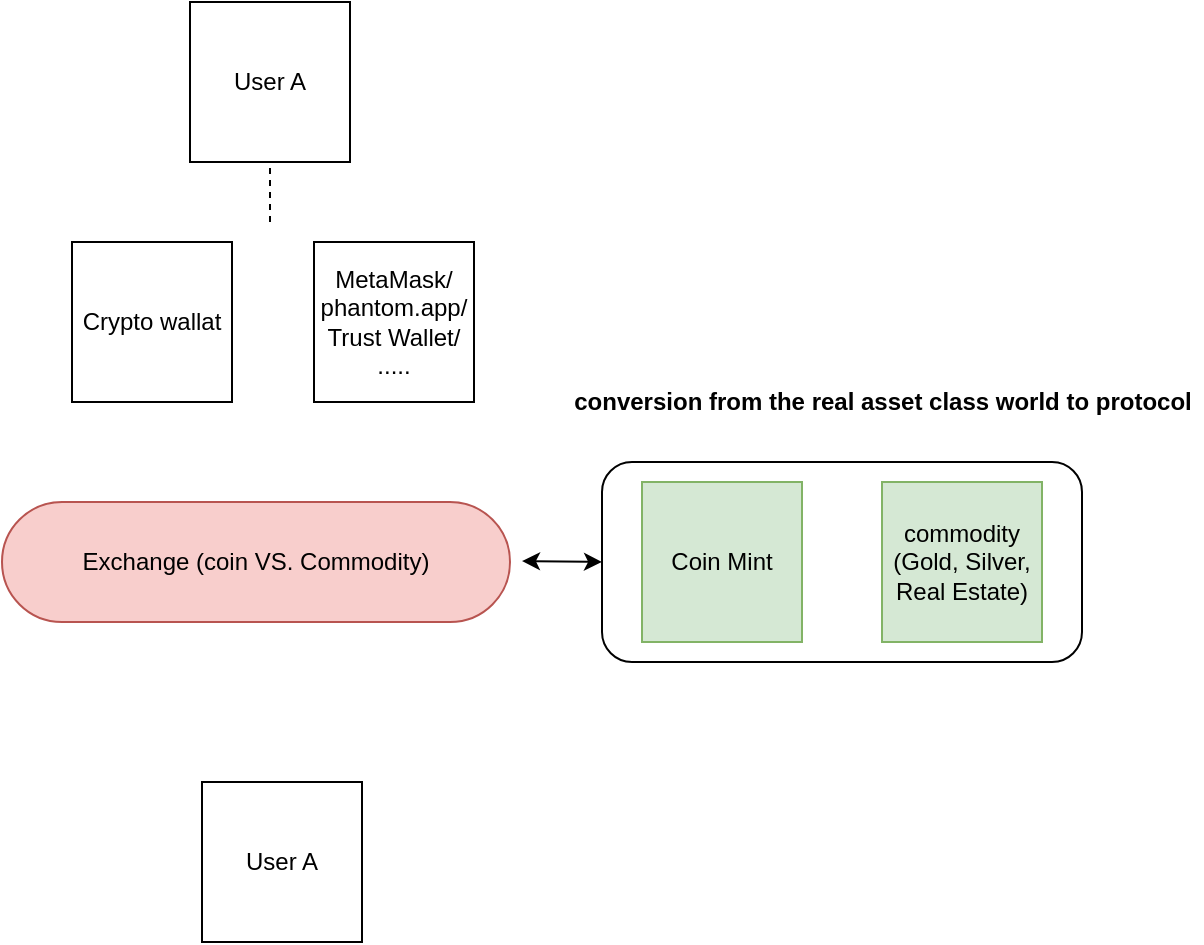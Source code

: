 <mxfile version="16.6.1" type="github">
  <diagram id="sSgZ2VfOlHyiMhSfhE_q" name="Page-1">
    <mxGraphModel dx="1182" dy="722" grid="1" gridSize="10" guides="1" tooltips="1" connect="1" arrows="1" fold="1" page="1" pageScale="1" pageWidth="850" pageHeight="1100" math="0" shadow="0">
      <root>
        <mxCell id="0" />
        <mxCell id="1" parent="0" />
        <mxCell id="L-PwBOsEBAyQJKKIFI6x-3" value="User A" style="whiteSpace=wrap;html=1;aspect=fixed;" vertex="1" parent="1">
          <mxGeometry x="384" y="40" width="80" height="80" as="geometry" />
        </mxCell>
        <mxCell id="L-PwBOsEBAyQJKKIFI6x-4" value="&lt;div&gt;MetaMask/&lt;/div&gt;&lt;div&gt;phantom.app/&lt;/div&gt;&lt;div&gt;Trust Wallet/&lt;/div&gt;&lt;div&gt;.....&lt;br&gt;&lt;/div&gt;" style="whiteSpace=wrap;html=1;aspect=fixed;" vertex="1" parent="1">
          <mxGeometry x="446" y="160" width="80" height="80" as="geometry" />
        </mxCell>
        <mxCell id="L-PwBOsEBAyQJKKIFI6x-5" value="Crypto wallat" style="whiteSpace=wrap;html=1;aspect=fixed;" vertex="1" parent="1">
          <mxGeometry x="325" y="160" width="80" height="80" as="geometry" />
        </mxCell>
        <mxCell id="L-PwBOsEBAyQJKKIFI6x-7" value="" style="endArrow=classic;startArrow=classic;html=1;rounded=0;exitX=0;exitY=0.5;exitDx=0;exitDy=0;" edge="1" parent="1" source="L-PwBOsEBAyQJKKIFI6x-13">
          <mxGeometry width="50" height="50" relative="1" as="geometry">
            <mxPoint x="610" y="319.5" as="sourcePoint" />
            <mxPoint x="550" y="319.5" as="targetPoint" />
          </mxGeometry>
        </mxCell>
        <mxCell id="L-PwBOsEBAyQJKKIFI6x-8" value="Coin Mint" style="whiteSpace=wrap;html=1;aspect=fixed;fillColor=#d5e8d4;strokeColor=#82b366;" vertex="1" parent="1">
          <mxGeometry x="610" y="280" width="80" height="80" as="geometry" />
        </mxCell>
        <mxCell id="L-PwBOsEBAyQJKKIFI6x-9" value="commodity (Gold, Silver, Real Estate)" style="whiteSpace=wrap;html=1;aspect=fixed;fillColor=#d5e8d4;strokeColor=#82b366;" vertex="1" parent="1">
          <mxGeometry x="730" y="280" width="80" height="80" as="geometry" />
        </mxCell>
        <mxCell id="L-PwBOsEBAyQJKKIFI6x-10" value="" style="shape=image;html=1;verticalAlign=top;verticalLabelPosition=bottom;labelBackgroundColor=#ffffff;imageAspect=0;aspect=fixed;image=https://cdn1.iconfinder.com/data/icons/CrystalClear/64x64/apps/package_system.png;rounded=0;sketch=0;fontColor=#393C56;strokeColor=#E07A5F;fillColor=#F2CC8F;" vertex="1" parent="1">
          <mxGeometry x="689" y="299.5" width="41" height="41" as="geometry" />
        </mxCell>
        <mxCell id="L-PwBOsEBAyQJKKIFI6x-11" value="&lt;b&gt;conversion from the real asset class world to protocol&lt;/b&gt;" style="text;html=1;align=center;verticalAlign=middle;resizable=0;points=[];autosize=1;strokeColor=none;fillColor=none;" vertex="1" parent="1">
          <mxGeometry x="570" y="230" width="320" height="20" as="geometry" />
        </mxCell>
        <mxCell id="L-PwBOsEBAyQJKKIFI6x-12" value="Exchange (coin VS. Commodity)" style="rounded=1;whiteSpace=wrap;html=1;arcSize=50;fillColor=#f8cecc;strokeColor=#b85450;" vertex="1" parent="1">
          <mxGeometry x="290" y="290" width="254" height="60" as="geometry" />
        </mxCell>
        <mxCell id="L-PwBOsEBAyQJKKIFI6x-13" value="" style="rounded=1;whiteSpace=wrap;html=1;gradientColor=none;fillColor=none;" vertex="1" parent="1">
          <mxGeometry x="590" y="270" width="240" height="100" as="geometry" />
        </mxCell>
        <mxCell id="L-PwBOsEBAyQJKKIFI6x-14" value="User A" style="whiteSpace=wrap;html=1;aspect=fixed;" vertex="1" parent="1">
          <mxGeometry x="390" y="430" width="80" height="80" as="geometry" />
        </mxCell>
        <mxCell id="L-PwBOsEBAyQJKKIFI6x-15" value="" style="endArrow=none;dashed=1;html=1;rounded=0;entryX=0.5;entryY=1;entryDx=0;entryDy=0;" edge="1" parent="1" target="L-PwBOsEBAyQJKKIFI6x-3">
          <mxGeometry width="50" height="50" relative="1" as="geometry">
            <mxPoint x="424" y="150" as="sourcePoint" />
            <mxPoint x="434" y="120" as="targetPoint" />
          </mxGeometry>
        </mxCell>
      </root>
    </mxGraphModel>
  </diagram>
</mxfile>
